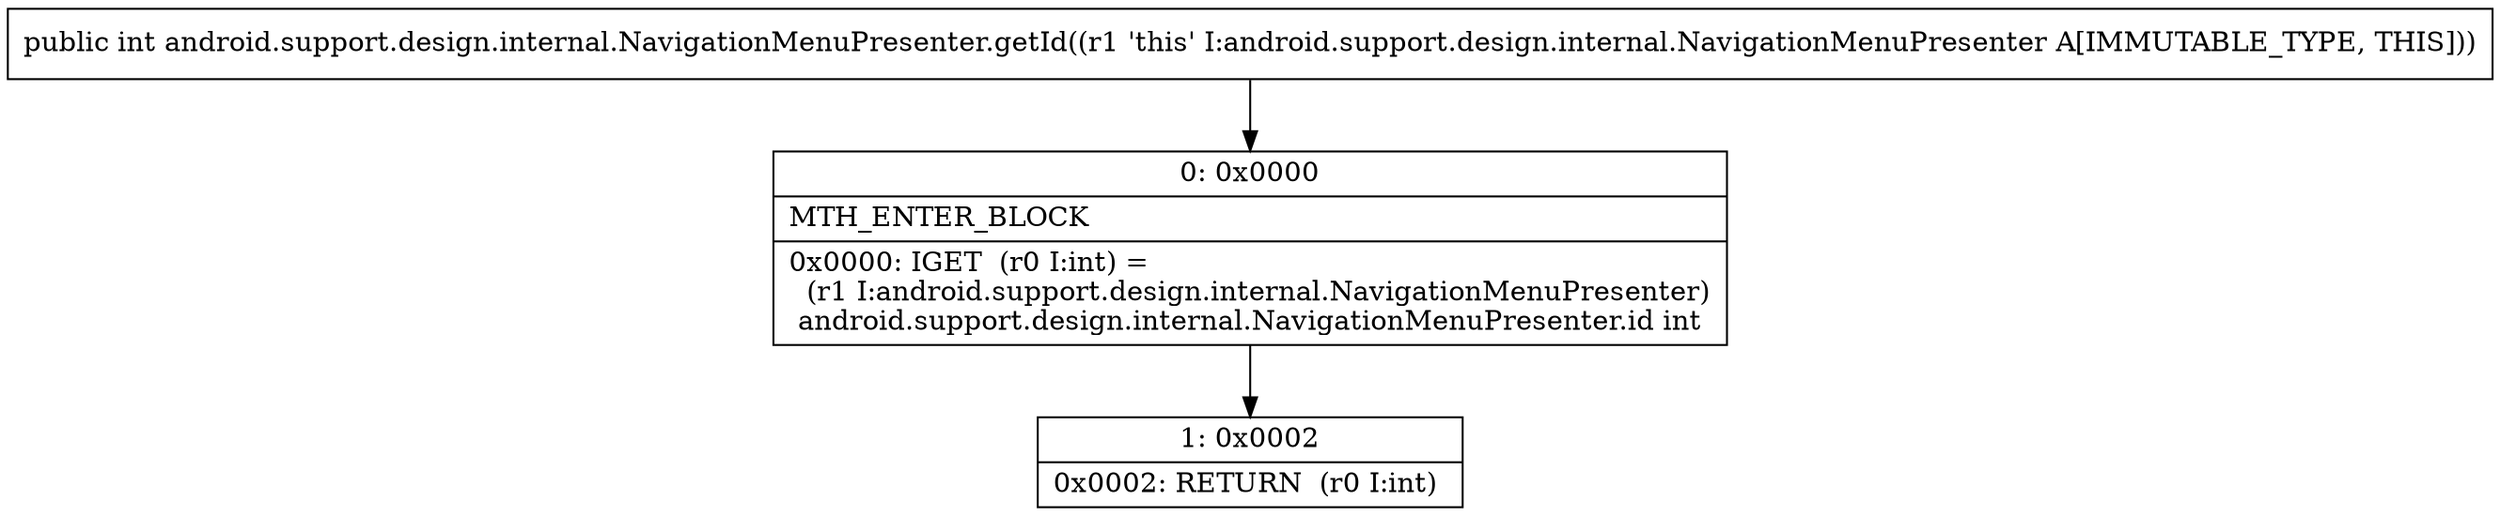 digraph "CFG forandroid.support.design.internal.NavigationMenuPresenter.getId()I" {
Node_0 [shape=record,label="{0\:\ 0x0000|MTH_ENTER_BLOCK\l|0x0000: IGET  (r0 I:int) = \l  (r1 I:android.support.design.internal.NavigationMenuPresenter)\l android.support.design.internal.NavigationMenuPresenter.id int \l}"];
Node_1 [shape=record,label="{1\:\ 0x0002|0x0002: RETURN  (r0 I:int) \l}"];
MethodNode[shape=record,label="{public int android.support.design.internal.NavigationMenuPresenter.getId((r1 'this' I:android.support.design.internal.NavigationMenuPresenter A[IMMUTABLE_TYPE, THIS])) }"];
MethodNode -> Node_0;
Node_0 -> Node_1;
}


